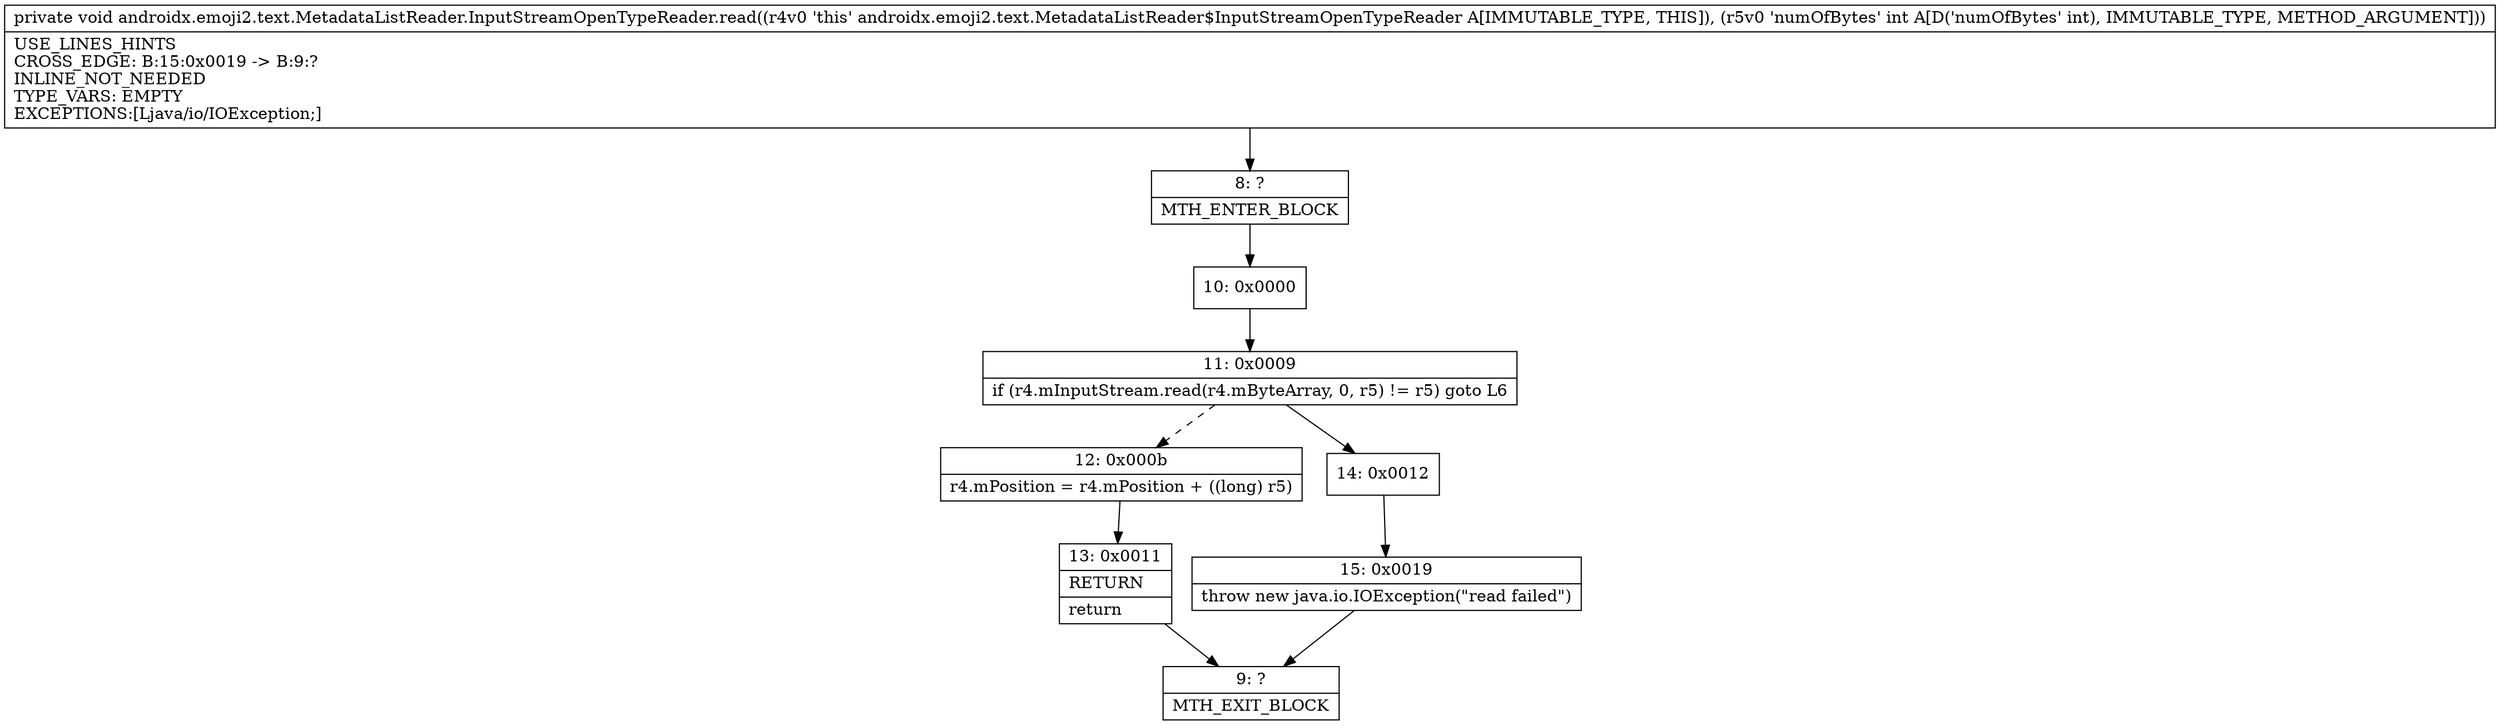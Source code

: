 digraph "CFG forandroidx.emoji2.text.MetadataListReader.InputStreamOpenTypeReader.read(I)V" {
Node_8 [shape=record,label="{8\:\ ?|MTH_ENTER_BLOCK\l}"];
Node_10 [shape=record,label="{10\:\ 0x0000}"];
Node_11 [shape=record,label="{11\:\ 0x0009|if (r4.mInputStream.read(r4.mByteArray, 0, r5) != r5) goto L6\l}"];
Node_12 [shape=record,label="{12\:\ 0x000b|r4.mPosition = r4.mPosition + ((long) r5)\l}"];
Node_13 [shape=record,label="{13\:\ 0x0011|RETURN\l|return\l}"];
Node_9 [shape=record,label="{9\:\ ?|MTH_EXIT_BLOCK\l}"];
Node_14 [shape=record,label="{14\:\ 0x0012}"];
Node_15 [shape=record,label="{15\:\ 0x0019|throw new java.io.IOException(\"read failed\")\l}"];
MethodNode[shape=record,label="{private void androidx.emoji2.text.MetadataListReader.InputStreamOpenTypeReader.read((r4v0 'this' androidx.emoji2.text.MetadataListReader$InputStreamOpenTypeReader A[IMMUTABLE_TYPE, THIS]), (r5v0 'numOfBytes' int A[D('numOfBytes' int), IMMUTABLE_TYPE, METHOD_ARGUMENT]))  | USE_LINES_HINTS\lCROSS_EDGE: B:15:0x0019 \-\> B:9:?\lINLINE_NOT_NEEDED\lTYPE_VARS: EMPTY\lEXCEPTIONS:[Ljava\/io\/IOException;]\l}"];
MethodNode -> Node_8;Node_8 -> Node_10;
Node_10 -> Node_11;
Node_11 -> Node_12[style=dashed];
Node_11 -> Node_14;
Node_12 -> Node_13;
Node_13 -> Node_9;
Node_14 -> Node_15;
Node_15 -> Node_9;
}

